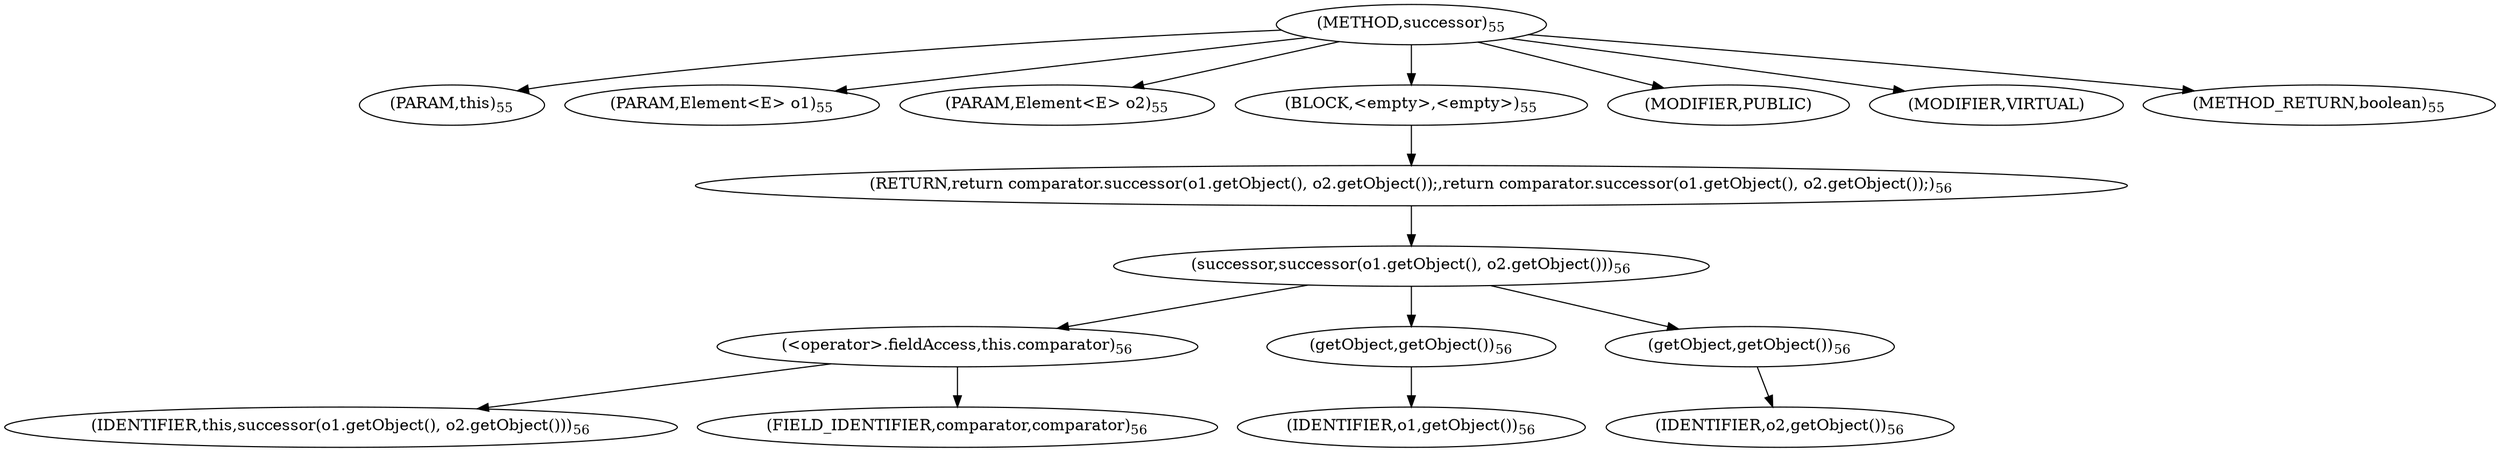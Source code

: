 digraph "successor" {  
"51" [label = <(METHOD,successor)<SUB>55</SUB>> ]
"52" [label = <(PARAM,this)<SUB>55</SUB>> ]
"53" [label = <(PARAM,Element&lt;E&gt; o1)<SUB>55</SUB>> ]
"54" [label = <(PARAM,Element&lt;E&gt; o2)<SUB>55</SUB>> ]
"55" [label = <(BLOCK,&lt;empty&gt;,&lt;empty&gt;)<SUB>55</SUB>> ]
"56" [label = <(RETURN,return comparator.successor(o1.getObject(), o2.getObject());,return comparator.successor(o1.getObject(), o2.getObject());)<SUB>56</SUB>> ]
"57" [label = <(successor,successor(o1.getObject(), o2.getObject()))<SUB>56</SUB>> ]
"58" [label = <(&lt;operator&gt;.fieldAccess,this.comparator)<SUB>56</SUB>> ]
"59" [label = <(IDENTIFIER,this,successor(o1.getObject(), o2.getObject()))<SUB>56</SUB>> ]
"60" [label = <(FIELD_IDENTIFIER,comparator,comparator)<SUB>56</SUB>> ]
"61" [label = <(getObject,getObject())<SUB>56</SUB>> ]
"62" [label = <(IDENTIFIER,o1,getObject())<SUB>56</SUB>> ]
"63" [label = <(getObject,getObject())<SUB>56</SUB>> ]
"64" [label = <(IDENTIFIER,o2,getObject())<SUB>56</SUB>> ]
"65" [label = <(MODIFIER,PUBLIC)> ]
"66" [label = <(MODIFIER,VIRTUAL)> ]
"67" [label = <(METHOD_RETURN,boolean)<SUB>55</SUB>> ]
  "51" -> "52" 
  "51" -> "53" 
  "51" -> "54" 
  "51" -> "55" 
  "51" -> "65" 
  "51" -> "66" 
  "51" -> "67" 
  "55" -> "56" 
  "56" -> "57" 
  "57" -> "58" 
  "57" -> "61" 
  "57" -> "63" 
  "58" -> "59" 
  "58" -> "60" 
  "61" -> "62" 
  "63" -> "64" 
}
